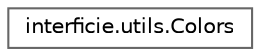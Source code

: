 digraph "Jerarquia Gràfica de la Classe"
{
 // INTERACTIVE_SVG=YES
 // LATEX_PDF_SIZE
  bgcolor="transparent";
  edge [fontname=Helvetica,fontsize=10,labelfontname=Helvetica,labelfontsize=10];
  node [fontname=Helvetica,fontsize=10,shape=box,height=0.2,width=0.4];
  rankdir="LR";
  Node0 [id="Node000000",label="interficie.utils.Colors",height=0.2,width=0.4,color="grey40", fillcolor="white", style="filled",URL="$classinterficie_1_1utils_1_1_colors.html",tooltip="Classe utilitària que defineix constants de colors reutilitzables per a la interfície gràfica."];
}
